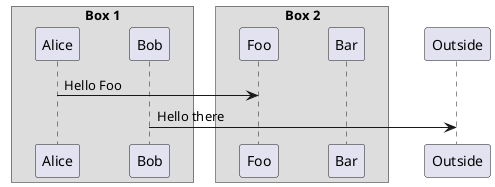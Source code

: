 @startuml

skinparam ParticipantPadding 20
skinparam boxPadding 10

box "Box 1"
	participant Alice
	participant Bob
end box

box "Box 2"
	participant Foo
	participant Bar
end box

Alice -> Foo : Hello Foo
Bob -> Outside : Hello there

@enduml
